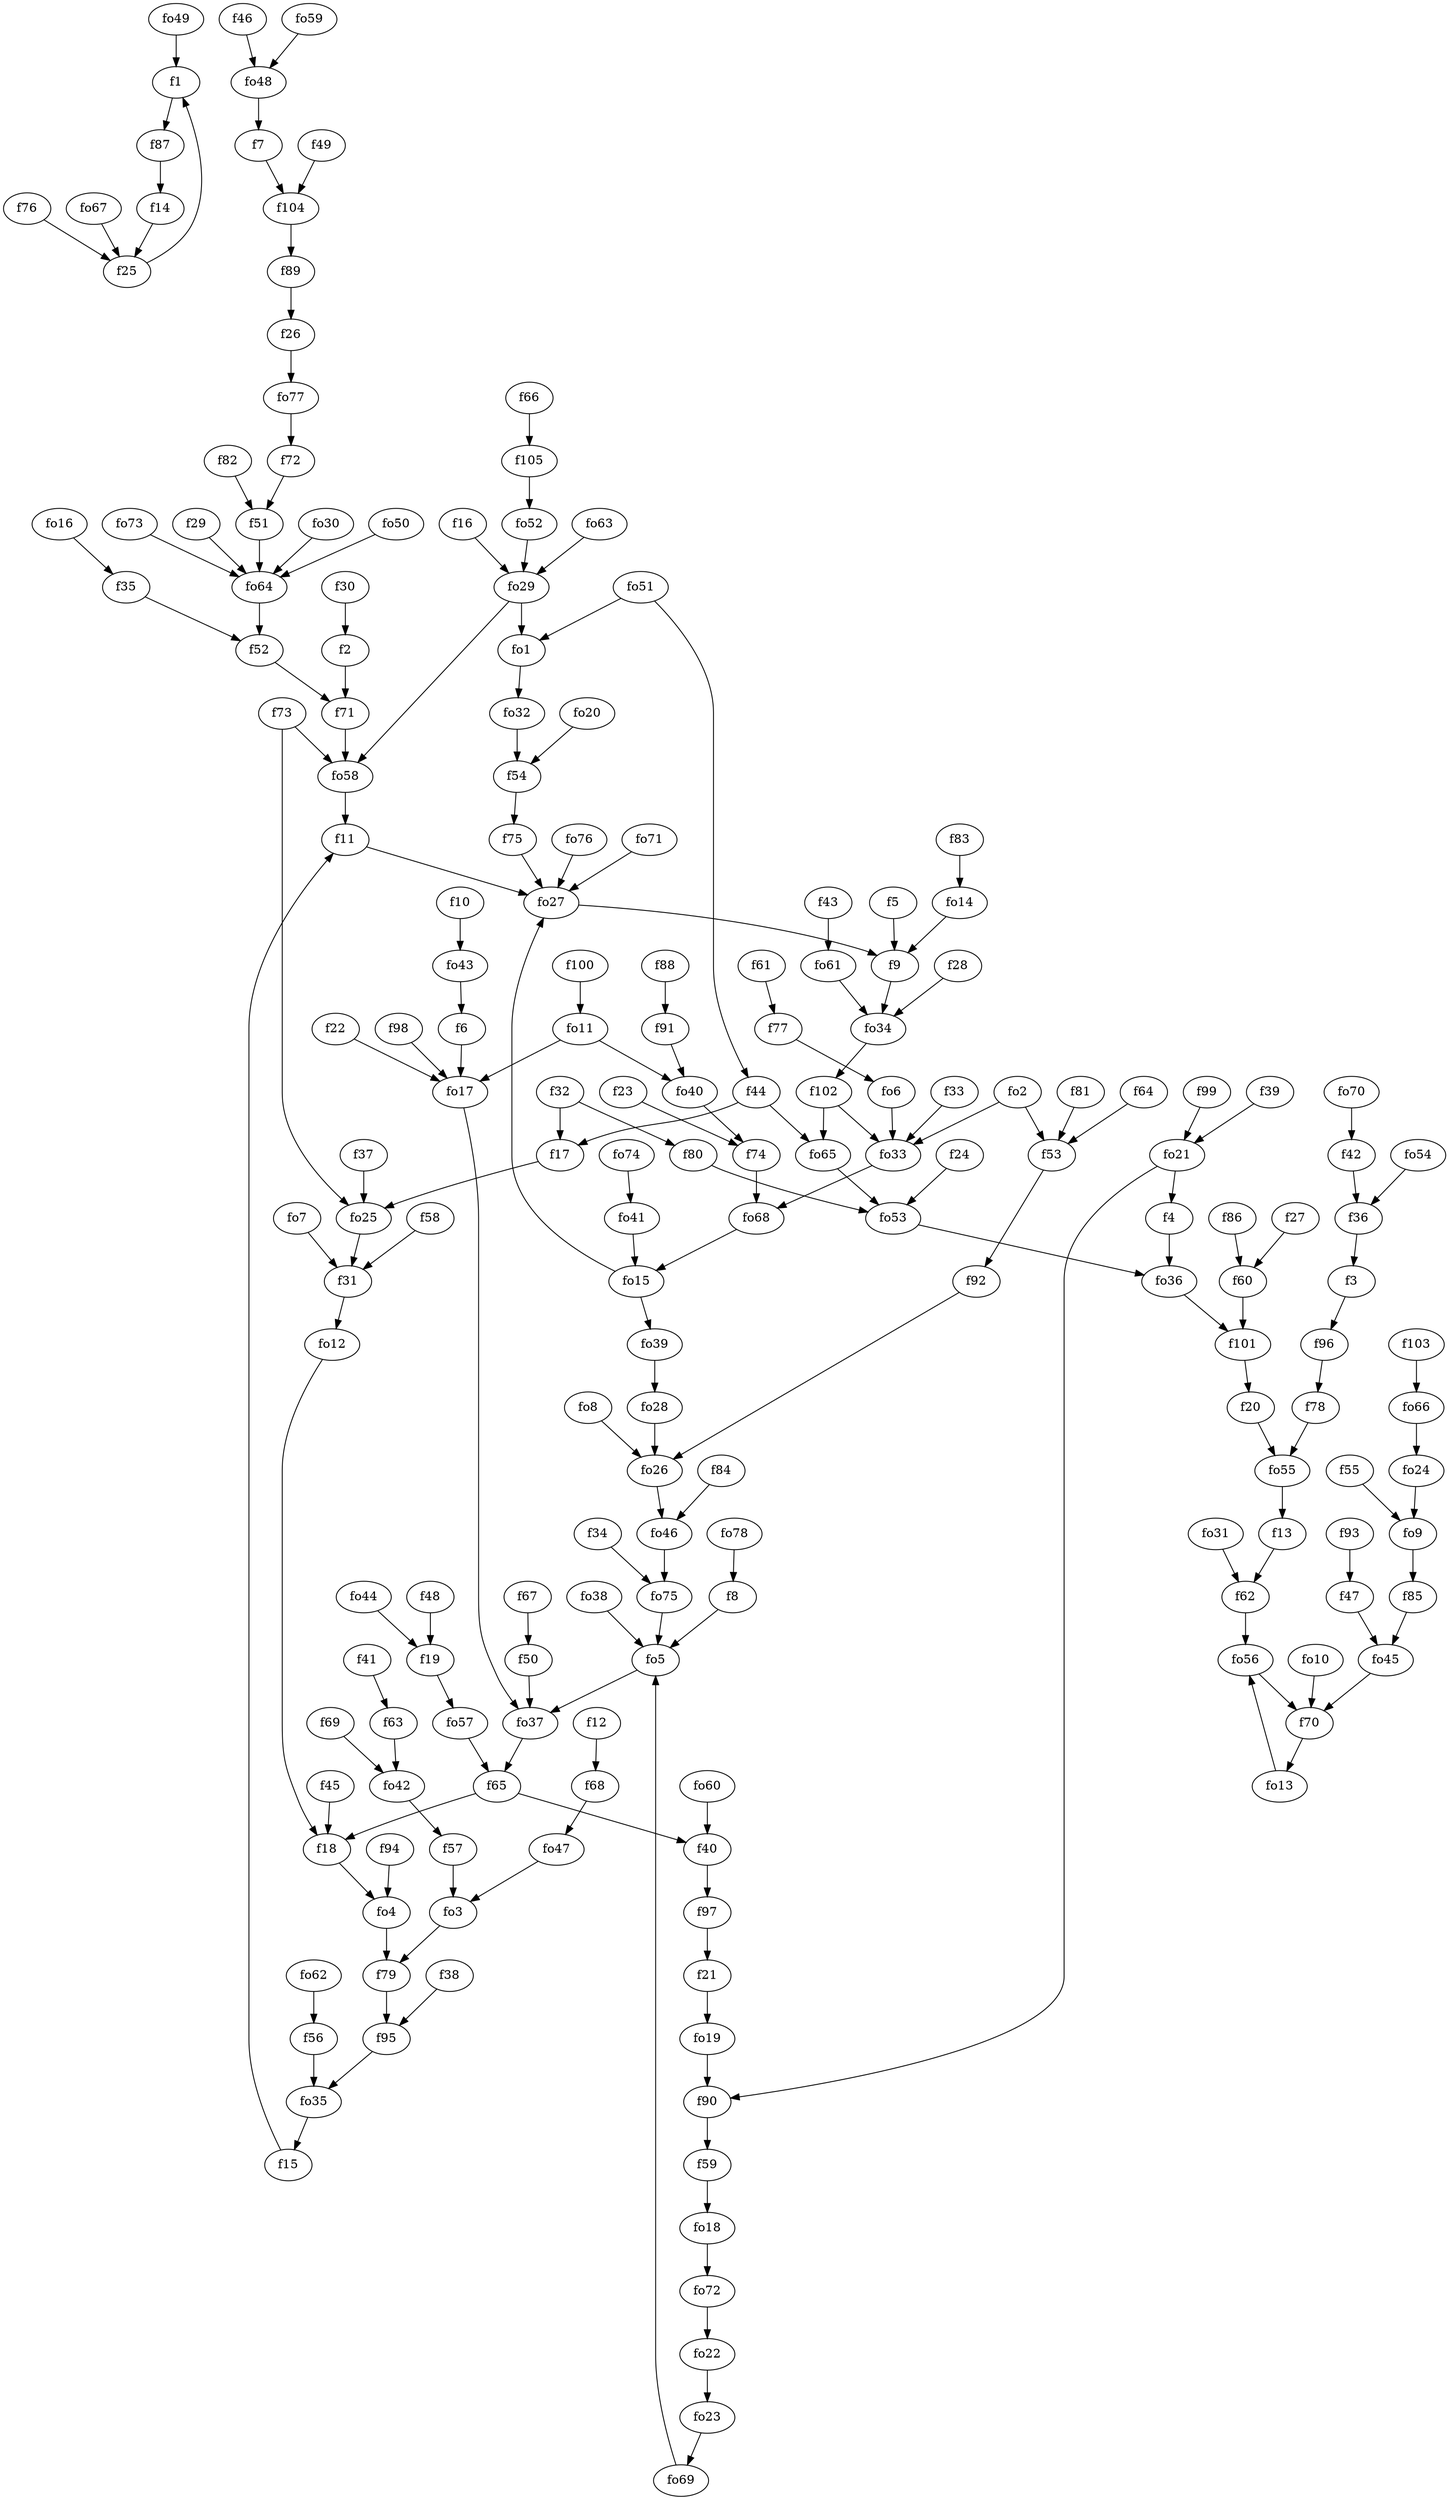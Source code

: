 strict digraph  {
f1;
f2;
f3;
f4;
f5;
f6;
f7;
f8;
f9;
f10;
f11;
f12;
f13;
f14;
f15;
f16;
f17;
f18;
f19;
f20;
f21;
f22;
f23;
f24;
f25;
f26;
f27;
f28;
f29;
f30;
f31;
f32;
f33;
f34;
f35;
f36;
f37;
f38;
f39;
f40;
f41;
f42;
f43;
f44;
f45;
f46;
f47;
f48;
f49;
f50;
f51;
f52;
f53;
f54;
f55;
f56;
f57;
f58;
f59;
f60;
f61;
f62;
f63;
f64;
f65;
f66;
f67;
f68;
f69;
f70;
f71;
f72;
f73;
f74;
f75;
f76;
f77;
f78;
f79;
f80;
f81;
f82;
f83;
f84;
f85;
f86;
f87;
f88;
f89;
f90;
f91;
f92;
f93;
f94;
f95;
f96;
f97;
f98;
f99;
f100;
f101;
f102;
f103;
f104;
f105;
fo1;
fo2;
fo3;
fo4;
fo5;
fo6;
fo7;
fo8;
fo9;
fo10;
fo11;
fo12;
fo13;
fo14;
fo15;
fo16;
fo17;
fo18;
fo19;
fo20;
fo21;
fo22;
fo23;
fo24;
fo25;
fo26;
fo27;
fo28;
fo29;
fo30;
fo31;
fo32;
fo33;
fo34;
fo35;
fo36;
fo37;
fo38;
fo39;
fo40;
fo41;
fo42;
fo43;
fo44;
fo45;
fo46;
fo47;
fo48;
fo49;
fo50;
fo51;
fo52;
fo53;
fo54;
fo55;
fo56;
fo57;
fo58;
fo59;
fo60;
fo61;
fo62;
fo63;
fo64;
fo65;
fo66;
fo67;
fo68;
fo69;
fo70;
fo71;
fo72;
fo73;
fo74;
fo75;
fo76;
fo77;
fo78;
f1 -> f87  [weight=2];
f2 -> f71  [weight=2];
f3 -> f96  [weight=2];
f4 -> fo36  [weight=2];
f5 -> f9  [weight=2];
f6 -> fo17  [weight=2];
f7 -> f104  [weight=2];
f8 -> fo5  [weight=2];
f9 -> fo34  [weight=2];
f10 -> fo43  [weight=2];
f11 -> fo27  [weight=2];
f12 -> f68  [weight=2];
f13 -> f62  [weight=2];
f14 -> f25  [weight=2];
f15 -> f11  [weight=2];
f16 -> fo29  [weight=2];
f17 -> fo25  [weight=2];
f18 -> fo4  [weight=2];
f19 -> fo57  [weight=2];
f20 -> fo55  [weight=2];
f21 -> fo19  [weight=2];
f22 -> fo17  [weight=2];
f23 -> f74  [weight=2];
f24 -> fo53  [weight=2];
f25 -> f1  [weight=2];
f26 -> fo77  [weight=2];
f27 -> f60  [weight=2];
f28 -> fo34  [weight=2];
f29 -> fo64  [weight=2];
f30 -> f2  [weight=2];
f31 -> fo12  [weight=2];
f32 -> f80  [weight=2];
f32 -> f17  [weight=2];
f33 -> fo33  [weight=2];
f34 -> fo75  [weight=2];
f35 -> f52  [weight=2];
f36 -> f3  [weight=2];
f37 -> fo25  [weight=2];
f38 -> f95  [weight=2];
f39 -> fo21  [weight=2];
f40 -> f97  [weight=2];
f41 -> f63  [weight=2];
f42 -> f36  [weight=2];
f43 -> fo61  [weight=2];
f44 -> fo65  [weight=2];
f44 -> f17  [weight=2];
f45 -> f18  [weight=2];
f46 -> fo48  [weight=2];
f47 -> fo45  [weight=2];
f48 -> f19  [weight=2];
f49 -> f104  [weight=2];
f50 -> fo37  [weight=2];
f51 -> fo64  [weight=2];
f52 -> f71  [weight=2];
f53 -> f92  [weight=2];
f54 -> f75  [weight=2];
f55 -> fo9  [weight=2];
f56 -> fo35  [weight=2];
f57 -> fo3  [weight=2];
f58 -> f31  [weight=2];
f59 -> fo18  [weight=2];
f60 -> f101  [weight=2];
f61 -> f77  [weight=2];
f62 -> fo56  [weight=2];
f63 -> fo42  [weight=2];
f64 -> f53  [weight=2];
f65 -> f18  [weight=2];
f65 -> f40  [weight=2];
f66 -> f105  [weight=2];
f67 -> f50  [weight=2];
f68 -> fo47  [weight=2];
f69 -> fo42  [weight=2];
f70 -> fo13  [weight=2];
f71 -> fo58  [weight=2];
f72 -> f51  [weight=2];
f73 -> fo25  [weight=2];
f73 -> fo58  [weight=2];
f74 -> fo68  [weight=2];
f75 -> fo27  [weight=2];
f76 -> f25  [weight=2];
f77 -> fo6  [weight=2];
f78 -> fo55  [weight=2];
f79 -> f95  [weight=2];
f80 -> fo53  [weight=2];
f81 -> f53  [weight=2];
f82 -> f51  [weight=2];
f83 -> fo14  [weight=2];
f84 -> fo46  [weight=2];
f85 -> fo45  [weight=2];
f86 -> f60  [weight=2];
f87 -> f14  [weight=2];
f88 -> f91  [weight=2];
f89 -> f26  [weight=2];
f90 -> f59  [weight=2];
f91 -> fo40  [weight=2];
f92 -> fo26  [weight=2];
f93 -> f47  [weight=2];
f94 -> fo4  [weight=2];
f95 -> fo35  [weight=2];
f96 -> f78  [weight=2];
f97 -> f21  [weight=2];
f98 -> fo17  [weight=2];
f99 -> fo21  [weight=2];
f100 -> fo11  [weight=2];
f101 -> f20  [weight=2];
f102 -> fo65  [weight=2];
f102 -> fo33  [weight=2];
f103 -> fo66  [weight=2];
f104 -> f89  [weight=2];
f105 -> fo52  [weight=2];
fo1 -> fo32  [weight=2];
fo2 -> fo33  [weight=2];
fo2 -> f53  [weight=2];
fo3 -> f79  [weight=2];
fo4 -> f79  [weight=2];
fo5 -> fo37  [weight=2];
fo6 -> fo33  [weight=2];
fo7 -> f31  [weight=2];
fo8 -> fo26  [weight=2];
fo9 -> f85  [weight=2];
fo10 -> f70  [weight=2];
fo11 -> fo17  [weight=2];
fo11 -> fo40  [weight=2];
fo12 -> f18  [weight=2];
fo13 -> fo56  [weight=2];
fo14 -> f9  [weight=2];
fo15 -> fo27  [weight=2];
fo15 -> fo39  [weight=2];
fo16 -> f35  [weight=2];
fo17 -> fo37  [weight=2];
fo18 -> fo72  [weight=2];
fo19 -> f90  [weight=2];
fo20 -> f54  [weight=2];
fo21 -> f4  [weight=2];
fo21 -> f90  [weight=2];
fo22 -> fo23  [weight=2];
fo23 -> fo69  [weight=2];
fo24 -> fo9  [weight=2];
fo25 -> f31  [weight=2];
fo26 -> fo46  [weight=2];
fo27 -> f9  [weight=2];
fo28 -> fo26  [weight=2];
fo29 -> fo58  [weight=2];
fo29 -> fo1  [weight=2];
fo30 -> fo64  [weight=2];
fo31 -> f62  [weight=2];
fo32 -> f54  [weight=2];
fo33 -> fo68  [weight=2];
fo34 -> f102  [weight=2];
fo35 -> f15  [weight=2];
fo36 -> f101  [weight=2];
fo37 -> f65  [weight=2];
fo38 -> fo5  [weight=2];
fo39 -> fo28  [weight=2];
fo40 -> f74  [weight=2];
fo41 -> fo15  [weight=2];
fo42 -> f57  [weight=2];
fo43 -> f6  [weight=2];
fo44 -> f19  [weight=2];
fo45 -> f70  [weight=2];
fo46 -> fo75  [weight=2];
fo47 -> fo3  [weight=2];
fo48 -> f7  [weight=2];
fo49 -> f1  [weight=2];
fo50 -> fo64  [weight=2];
fo51 -> fo1  [weight=2];
fo51 -> f44  [weight=2];
fo52 -> fo29  [weight=2];
fo53 -> fo36  [weight=2];
fo54 -> f36  [weight=2];
fo55 -> f13  [weight=2];
fo56 -> f70  [weight=2];
fo57 -> f65  [weight=2];
fo58 -> f11  [weight=2];
fo59 -> fo48  [weight=2];
fo60 -> f40  [weight=2];
fo61 -> fo34  [weight=2];
fo62 -> f56  [weight=2];
fo63 -> fo29  [weight=2];
fo64 -> f52  [weight=2];
fo65 -> fo53  [weight=2];
fo66 -> fo24  [weight=2];
fo67 -> f25  [weight=2];
fo68 -> fo15  [weight=2];
fo69 -> fo5  [weight=2];
fo70 -> f42  [weight=2];
fo71 -> fo27  [weight=2];
fo72 -> fo22  [weight=2];
fo73 -> fo64  [weight=2];
fo74 -> fo41  [weight=2];
fo75 -> fo5  [weight=2];
fo76 -> fo27  [weight=2];
fo77 -> f72  [weight=2];
fo78 -> f8  [weight=2];
}
